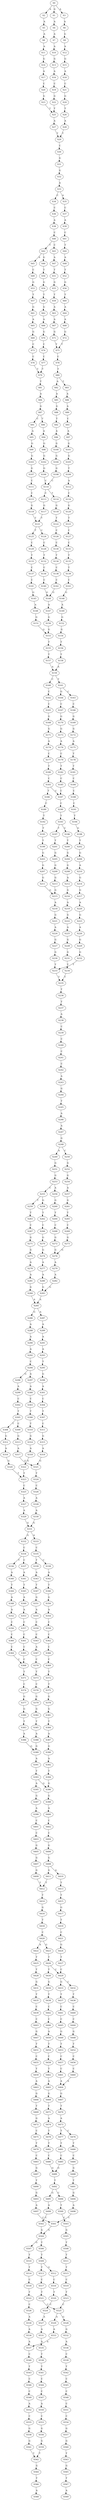 strict digraph  {
	S0 -> S1 [ label = G ];
	S0 -> S2 [ label = A ];
	S0 -> S3 [ label = A ];
	S1 -> S4 [ label = A ];
	S2 -> S5 [ label = A ];
	S3 -> S6 [ label = A ];
	S4 -> S7 [ label = A ];
	S5 -> S8 [ label = A ];
	S6 -> S9 [ label = G ];
	S7 -> S10 [ label = A ];
	S8 -> S11 [ label = A ];
	S9 -> S12 [ label = A ];
	S10 -> S13 [ label = G ];
	S11 -> S14 [ label = G ];
	S12 -> S15 [ label = G ];
	S13 -> S16 [ label = A ];
	S14 -> S17 [ label = A ];
	S15 -> S18 [ label = A ];
	S16 -> S19 [ label = C ];
	S17 -> S20 [ label = C ];
	S18 -> S21 [ label = C ];
	S19 -> S22 [ label = G ];
	S20 -> S23 [ label = G ];
	S21 -> S24 [ label = G ];
	S22 -> S25 [ label = T ];
	S23 -> S25 [ label = T ];
	S24 -> S26 [ label = T ];
	S25 -> S27 [ label = A ];
	S26 -> S28 [ label = A ];
	S27 -> S29 [ label = T ];
	S28 -> S29 [ label = T ];
	S29 -> S30 [ label = C ];
	S30 -> S31 [ label = G ];
	S31 -> S32 [ label = G ];
	S32 -> S33 [ label = A ];
	S33 -> S34 [ label = C ];
	S33 -> S35 [ label = A ];
	S34 -> S36 [ label = C ];
	S35 -> S37 [ label = C ];
	S36 -> S38 [ label = A ];
	S37 -> S39 [ label = A ];
	S38 -> S40 [ label = C ];
	S39 -> S41 [ label = C ];
	S40 -> S42 [ label = T ];
	S40 -> S43 [ label = C ];
	S41 -> S44 [ label = T ];
	S42 -> S45 [ label = A ];
	S42 -> S46 [ label = G ];
	S43 -> S47 [ label = A ];
	S44 -> S48 [ label = A ];
	S45 -> S49 [ label = C ];
	S46 -> S50 [ label = T ];
	S47 -> S51 [ label = T ];
	S48 -> S52 [ label = T ];
	S49 -> S53 [ label = G ];
	S50 -> S54 [ label = G ];
	S51 -> S55 [ label = G ];
	S52 -> S56 [ label = G ];
	S53 -> S57 [ label = T ];
	S54 -> S58 [ label = T ];
	S55 -> S59 [ label = T ];
	S56 -> S60 [ label = T ];
	S57 -> S61 [ label = G ];
	S58 -> S62 [ label = G ];
	S59 -> S63 [ label = A ];
	S60 -> S64 [ label = A ];
	S61 -> S65 [ label = A ];
	S62 -> S66 [ label = A ];
	S63 -> S67 [ label = A ];
	S64 -> S68 [ label = A ];
	S65 -> S69 [ label = G ];
	S66 -> S70 [ label = G ];
	S67 -> S71 [ label = G ];
	S68 -> S72 [ label = G ];
	S69 -> S73 [ label = C ];
	S70 -> S74 [ label = C ];
	S71 -> S75 [ label = T ];
	S72 -> S75 [ label = T ];
	S73 -> S76 [ label = C ];
	S74 -> S77 [ label = C ];
	S75 -> S78 [ label = C ];
	S76 -> S79 [ label = T ];
	S77 -> S79 [ label = T ];
	S78 -> S80 [ label = T ];
	S79 -> S81 [ label = T ];
	S80 -> S82 [ label = A ];
	S80 -> S83 [ label = T ];
	S81 -> S84 [ label = A ];
	S82 -> S85 [ label = A ];
	S83 -> S86 [ label = A ];
	S84 -> S87 [ label = G ];
	S85 -> S88 [ label = G ];
	S86 -> S89 [ label = A ];
	S87 -> S90 [ label = T ];
	S87 -> S91 [ label = C ];
	S88 -> S92 [ label = T ];
	S89 -> S93 [ label = C ];
	S90 -> S94 [ label = A ];
	S91 -> S95 [ label = A ];
	S92 -> S96 [ label = A ];
	S93 -> S97 [ label = A ];
	S94 -> S98 [ label = G ];
	S95 -> S99 [ label = G ];
	S96 -> S100 [ label = G ];
	S97 -> S101 [ label = G ];
	S98 -> S102 [ label = G ];
	S99 -> S103 [ label = G ];
	S100 -> S104 [ label = G ];
	S101 -> S105 [ label = G ];
	S102 -> S106 [ label = G ];
	S103 -> S107 [ label = G ];
	S104 -> S108 [ label = G ];
	S105 -> S109 [ label = T ];
	S106 -> S110 [ label = C ];
	S107 -> S111 [ label = C ];
	S108 -> S110 [ label = C ];
	S109 -> S112 [ label = A ];
	S110 -> S113 [ label = C ];
	S110 -> S114 [ label = T ];
	S111 -> S115 [ label = C ];
	S112 -> S116 [ label = C ];
	S113 -> S117 [ label = G ];
	S114 -> S118 [ label = G ];
	S115 -> S119 [ label = G ];
	S116 -> S120 [ label = G ];
	S117 -> S121 [ label = T ];
	S118 -> S122 [ label = T ];
	S119 -> S121 [ label = T ];
	S120 -> S123 [ label = T ];
	S121 -> S124 [ label = C ];
	S121 -> S125 [ label = T ];
	S122 -> S126 [ label = C ];
	S123 -> S127 [ label = C ];
	S124 -> S128 [ label = C ];
	S125 -> S129 [ label = C ];
	S126 -> S130 [ label = C ];
	S127 -> S131 [ label = C ];
	S128 -> S132 [ label = T ];
	S129 -> S133 [ label = T ];
	S130 -> S134 [ label = T ];
	S131 -> S135 [ label = T ];
	S132 -> S136 [ label = C ];
	S133 -> S137 [ label = C ];
	S134 -> S138 [ label = C ];
	S135 -> S139 [ label = T ];
	S136 -> S140 [ label = C ];
	S137 -> S141 [ label = C ];
	S138 -> S142 [ label = C ];
	S139 -> S143 [ label = C ];
	S140 -> S144 [ label = G ];
	S141 -> S145 [ label = G ];
	S142 -> S144 [ label = G ];
	S143 -> S146 [ label = G ];
	S144 -> S147 [ label = A ];
	S145 -> S148 [ label = A ];
	S146 -> S149 [ label = A ];
	S147 -> S150 [ label = G ];
	S148 -> S151 [ label = G ];
	S149 -> S152 [ label = G ];
	S150 -> S153 [ label = G ];
	S151 -> S153 [ label = G ];
	S152 -> S154 [ label = G ];
	S153 -> S155 [ label = T ];
	S154 -> S156 [ label = T ];
	S155 -> S157 [ label = T ];
	S156 -> S158 [ label = T ];
	S157 -> S159 [ label = A ];
	S158 -> S159 [ label = A ];
	S159 -> S160 [ label = C ];
	S159 -> S161 [ label = T ];
	S160 -> S162 [ label = C ];
	S161 -> S163 [ label = C ];
	S161 -> S164 [ label = G ];
	S162 -> S165 [ label = C ];
	S163 -> S166 [ label = C ];
	S164 -> S167 [ label = C ];
	S165 -> S168 [ label = G ];
	S166 -> S169 [ label = G ];
	S167 -> S170 [ label = G ];
	S168 -> S171 [ label = G ];
	S169 -> S172 [ label = G ];
	S170 -> S173 [ label = G ];
	S171 -> S174 [ label = A ];
	S172 -> S175 [ label = A ];
	S173 -> S176 [ label = A ];
	S174 -> S177 [ label = C ];
	S175 -> S178 [ label = T ];
	S176 -> S179 [ label = C ];
	S177 -> S180 [ label = T ];
	S178 -> S181 [ label = T ];
	S179 -> S182 [ label = T ];
	S180 -> S183 [ label = C ];
	S181 -> S184 [ label = C ];
	S182 -> S185 [ label = C ];
	S183 -> S186 [ label = T ];
	S183 -> S187 [ label = C ];
	S184 -> S188 [ label = C ];
	S185 -> S187 [ label = C ];
	S186 -> S189 [ label = C ];
	S187 -> S190 [ label = C ];
	S188 -> S191 [ label = C ];
	S189 -> S192 [ label = T ];
	S190 -> S193 [ label = T ];
	S191 -> S194 [ label = T ];
	S192 -> S195 [ label = T ];
	S193 -> S196 [ label = C ];
	S193 -> S197 [ label = T ];
	S194 -> S198 [ label = G ];
	S195 -> S199 [ label = T ];
	S196 -> S200 [ label = T ];
	S197 -> S201 [ label = T ];
	S198 -> S202 [ label = T ];
	S199 -> S203 [ label = G ];
	S200 -> S204 [ label = G ];
	S201 -> S205 [ label = G ];
	S202 -> S206 [ label = G ];
	S203 -> S207 [ label = G ];
	S204 -> S208 [ label = G ];
	S205 -> S209 [ label = G ];
	S206 -> S210 [ label = A ];
	S207 -> S211 [ label = G ];
	S208 -> S212 [ label = A ];
	S209 -> S213 [ label = G ];
	S210 -> S214 [ label = G ];
	S211 -> S215 [ label = G ];
	S212 -> S216 [ label = G ];
	S213 -> S215 [ label = G ];
	S214 -> S217 [ label = G ];
	S215 -> S218 [ label = A ];
	S216 -> S219 [ label = A ];
	S217 -> S220 [ label = A ];
	S218 -> S221 [ label = G ];
	S219 -> S222 [ label = G ];
	S220 -> S223 [ label = G ];
	S221 -> S224 [ label = A ];
	S222 -> S225 [ label = A ];
	S223 -> S226 [ label = A ];
	S224 -> S227 [ label = G ];
	S225 -> S228 [ label = G ];
	S226 -> S229 [ label = G ];
	S227 -> S230 [ label = G ];
	S228 -> S231 [ label = G ];
	S229 -> S232 [ label = G ];
	S230 -> S233 [ label = T ];
	S231 -> S234 [ label = T ];
	S232 -> S233 [ label = T ];
	S233 -> S235 [ label = T ];
	S234 -> S235 [ label = T ];
	S235 -> S236 [ label = T ];
	S236 -> S237 [ label = T ];
	S237 -> S238 [ label = A ];
	S238 -> S239 [ label = C ];
	S239 -> S240 [ label = C ];
	S240 -> S241 [ label = C ];
	S241 -> S242 [ label = C ];
	S242 -> S243 [ label = A ];
	S243 -> S244 [ label = G ];
	S244 -> S245 [ label = T ];
	S245 -> S246 [ label = A ];
	S246 -> S247 [ label = A ];
	S247 -> S248 [ label = G ];
	S248 -> S249 [ label = A ];
	S248 -> S250 [ label = C ];
	S249 -> S251 [ label = G ];
	S250 -> S252 [ label = G ];
	S251 -> S253 [ label = G ];
	S252 -> S254 [ label = G ];
	S253 -> S255 [ label = C ];
	S253 -> S256 [ label = A ];
	S254 -> S257 [ label = A ];
	S255 -> S258 [ label = G ];
	S255 -> S259 [ label = T ];
	S256 -> S260 [ label = G ];
	S257 -> S261 [ label = G ];
	S258 -> S262 [ label = T ];
	S259 -> S263 [ label = T ];
	S260 -> S264 [ label = T ];
	S261 -> S265 [ label = T ];
	S262 -> S266 [ label = C ];
	S263 -> S267 [ label = C ];
	S264 -> S268 [ label = C ];
	S265 -> S269 [ label = C ];
	S266 -> S270 [ label = G ];
	S267 -> S271 [ label = G ];
	S268 -> S272 [ label = G ];
	S269 -> S273 [ label = G ];
	S270 -> S274 [ label = G ];
	S271 -> S275 [ label = G ];
	S272 -> S276 [ label = G ];
	S273 -> S276 [ label = G ];
	S274 -> S277 [ label = A ];
	S275 -> S278 [ label = A ];
	S276 -> S279 [ label = A ];
	S277 -> S280 [ label = A ];
	S278 -> S281 [ label = A ];
	S279 -> S282 [ label = A ];
	S280 -> S283 [ label = G ];
	S281 -> S284 [ label = G ];
	S282 -> S283 [ label = G ];
	S283 -> S285 [ label = A ];
	S284 -> S285 [ label = A ];
	S285 -> S286 [ label = G ];
	S285 -> S287 [ label = A ];
	S286 -> S288 [ label = A ];
	S287 -> S289 [ label = A ];
	S288 -> S290 [ label = A ];
	S289 -> S291 [ label = A ];
	S290 -> S292 [ label = A ];
	S291 -> S293 [ label = A ];
	S292 -> S294 [ label = C ];
	S293 -> S295 [ label = T ];
	S294 -> S296 [ label = G ];
	S294 -> S297 [ label = A ];
	S295 -> S298 [ label = G ];
	S296 -> S299 [ label = A ];
	S297 -> S300 [ label = A ];
	S298 -> S301 [ label = A ];
	S299 -> S302 [ label = C ];
	S300 -> S303 [ label = C ];
	S301 -> S304 [ label = C ];
	S302 -> S305 [ label = T ];
	S303 -> S306 [ label = T ];
	S304 -> S307 [ label = T ];
	S305 -> S308 [ label = T ];
	S305 -> S309 [ label = C ];
	S306 -> S310 [ label = T ];
	S307 -> S311 [ label = C ];
	S308 -> S312 [ label = G ];
	S309 -> S313 [ label = G ];
	S310 -> S314 [ label = G ];
	S311 -> S315 [ label = G ];
	S312 -> S316 [ label = A ];
	S313 -> S317 [ label = A ];
	S314 -> S318 [ label = A ];
	S315 -> S319 [ label = A ];
	S316 -> S320 [ label = G ];
	S317 -> S321 [ label = G ];
	S318 -> S322 [ label = G ];
	S319 -> S321 [ label = G ];
	S320 -> S323 [ label = T ];
	S321 -> S324 [ label = T ];
	S322 -> S323 [ label = T ];
	S323 -> S325 [ label = C ];
	S324 -> S326 [ label = C ];
	S325 -> S327 [ label = A ];
	S326 -> S328 [ label = A ];
	S327 -> S329 [ label = A ];
	S328 -> S330 [ label = A ];
	S329 -> S331 [ label = G ];
	S330 -> S331 [ label = G ];
	S331 -> S332 [ label = G ];
	S331 -> S333 [ label = A ];
	S332 -> S334 [ label = C ];
	S333 -> S335 [ label = C ];
	S334 -> S336 [ label = T ];
	S334 -> S337 [ label = C ];
	S335 -> S338 [ label = C ];
	S335 -> S339 [ label = T ];
	S336 -> S340 [ label = A ];
	S337 -> S341 [ label = A ];
	S338 -> S342 [ label = A ];
	S339 -> S343 [ label = A ];
	S340 -> S344 [ label = T ];
	S341 -> S345 [ label = T ];
	S342 -> S346 [ label = T ];
	S343 -> S347 [ label = T ];
	S344 -> S348 [ label = A ];
	S345 -> S349 [ label = A ];
	S346 -> S350 [ label = G ];
	S347 -> S351 [ label = G ];
	S348 -> S352 [ label = A ];
	S349 -> S353 [ label = A ];
	S350 -> S354 [ label = A ];
	S351 -> S355 [ label = A ];
	S352 -> S356 [ label = C ];
	S353 -> S357 [ label = C ];
	S354 -> S358 [ label = C ];
	S355 -> S359 [ label = C ];
	S356 -> S360 [ label = C ];
	S357 -> S361 [ label = C ];
	S358 -> S362 [ label = C ];
	S359 -> S363 [ label = C ];
	S360 -> S364 [ label = C ];
	S361 -> S365 [ label = C ];
	S362 -> S366 [ label = C ];
	S363 -> S367 [ label = A ];
	S364 -> S368 [ label = C ];
	S365 -> S368 [ label = C ];
	S366 -> S369 [ label = C ];
	S367 -> S370 [ label = C ];
	S368 -> S371 [ label = T ];
	S369 -> S372 [ label = T ];
	S370 -> S373 [ label = T ];
	S371 -> S374 [ label = C ];
	S372 -> S375 [ label = T ];
	S373 -> S376 [ label = C ];
	S374 -> S377 [ label = G ];
	S375 -> S378 [ label = G ];
	S376 -> S379 [ label = G ];
	S377 -> S380 [ label = G ];
	S378 -> S381 [ label = G ];
	S379 -> S382 [ label = G ];
	S380 -> S383 [ label = T ];
	S381 -> S384 [ label = T ];
	S382 -> S385 [ label = T ];
	S383 -> S386 [ label = A ];
	S384 -> S387 [ label = A ];
	S385 -> S388 [ label = A ];
	S386 -> S389 [ label = G ];
	S387 -> S390 [ label = G ];
	S388 -> S389 [ label = G ];
	S389 -> S391 [ label = A ];
	S390 -> S392 [ label = A ];
	S391 -> S393 [ label = T ];
	S392 -> S394 [ label = T ];
	S393 -> S395 [ label = A ];
	S393 -> S396 [ label = G ];
	S394 -> S396 [ label = G ];
	S395 -> S397 [ label = G ];
	S396 -> S398 [ label = G ];
	S397 -> S399 [ label = A ];
	S398 -> S400 [ label = A ];
	S399 -> S401 [ label = C ];
	S400 -> S402 [ label = C ];
	S401 -> S403 [ label = C ];
	S402 -> S404 [ label = C ];
	S403 -> S405 [ label = G ];
	S404 -> S406 [ label = G ];
	S405 -> S407 [ label = G ];
	S406 -> S408 [ label = G ];
	S407 -> S409 [ label = G ];
	S408 -> S410 [ label = A ];
	S408 -> S411 [ label = G ];
	S409 -> S412 [ label = T ];
	S410 -> S413 [ label = T ];
	S411 -> S412 [ label = T ];
	S412 -> S414 [ label = T ];
	S413 -> S415 [ label = T ];
	S414 -> S416 [ label = G ];
	S415 -> S417 [ label = G ];
	S416 -> S418 [ label = T ];
	S417 -> S419 [ label = T ];
	S418 -> S420 [ label = C ];
	S419 -> S421 [ label = C ];
	S420 -> S422 [ label = A ];
	S420 -> S423 [ label = G ];
	S421 -> S424 [ label = G ];
	S422 -> S425 [ label = T ];
	S423 -> S426 [ label = T ];
	S424 -> S427 [ label = T ];
	S425 -> S428 [ label = T ];
	S426 -> S429 [ label = C ];
	S426 -> S430 [ label = T ];
	S427 -> S429 [ label = C ];
	S428 -> S431 [ label = G ];
	S429 -> S432 [ label = C ];
	S429 -> S433 [ label = G ];
	S430 -> S434 [ label = G ];
	S431 -> S435 [ label = T ];
	S432 -> S436 [ label = T ];
	S433 -> S437 [ label = T ];
	S434 -> S438 [ label = T ];
	S435 -> S439 [ label = C ];
	S436 -> S440 [ label = C ];
	S437 -> S441 [ label = C ];
	S438 -> S442 [ label = C ];
	S439 -> S443 [ label = C ];
	S440 -> S444 [ label = C ];
	S441 -> S445 [ label = C ];
	S442 -> S446 [ label = C ];
	S443 -> S447 [ label = G ];
	S444 -> S448 [ label = G ];
	S445 -> S449 [ label = G ];
	S446 -> S450 [ label = A ];
	S447 -> S451 [ label = T ];
	S448 -> S452 [ label = T ];
	S449 -> S453 [ label = T ];
	S450 -> S454 [ label = T ];
	S451 -> S455 [ label = C ];
	S452 -> S456 [ label = C ];
	S453 -> S457 [ label = C ];
	S454 -> S458 [ label = C ];
	S455 -> S459 [ label = T ];
	S456 -> S460 [ label = C ];
	S457 -> S461 [ label = C ];
	S458 -> S462 [ label = T ];
	S459 -> S463 [ label = A ];
	S460 -> S464 [ label = A ];
	S461 -> S464 [ label = A ];
	S462 -> S465 [ label = A ];
	S463 -> S466 [ label = G ];
	S464 -> S467 [ label = G ];
	S465 -> S468 [ label = G ];
	S466 -> S469 [ label = T ];
	S467 -> S470 [ label = T ];
	S468 -> S471 [ label = T ];
	S469 -> S472 [ label = G ];
	S470 -> S473 [ label = A ];
	S471 -> S474 [ label = A ];
	S472 -> S475 [ label = C ];
	S473 -> S476 [ label = C ];
	S473 -> S477 [ label = T ];
	S474 -> S478 [ label = T ];
	S475 -> S479 [ label = T ];
	S476 -> S480 [ label = T ];
	S477 -> S481 [ label = T ];
	S478 -> S482 [ label = T ];
	S479 -> S483 [ label = C ];
	S480 -> S484 [ label = C ];
	S481 -> S485 [ label = C ];
	S482 -> S486 [ label = C ];
	S483 -> S487 [ label = G ];
	S484 -> S488 [ label = G ];
	S485 -> S489 [ label = G ];
	S486 -> S489 [ label = G ];
	S487 -> S490 [ label = T ];
	S488 -> S491 [ label = T ];
	S489 -> S492 [ label = T ];
	S490 -> S493 [ label = G ];
	S491 -> S494 [ label = G ];
	S492 -> S495 [ label = G ];
	S492 -> S496 [ label = C ];
	S493 -> S497 [ label = A ];
	S494 -> S498 [ label = A ];
	S495 -> S499 [ label = A ];
	S496 -> S500 [ label = T ];
	S497 -> S501 [ label = C ];
	S498 -> S501 [ label = C ];
	S499 -> S502 [ label = C ];
	S500 -> S503 [ label = C ];
	S501 -> S504 [ label = G ];
	S502 -> S504 [ label = G ];
	S503 -> S505 [ label = G ];
	S504 -> S506 [ label = T ];
	S504 -> S507 [ label = G ];
	S505 -> S508 [ label = T ];
	S506 -> S509 [ label = T ];
	S507 -> S510 [ label = T ];
	S508 -> S511 [ label = T ];
	S509 -> S512 [ label = G ];
	S509 -> S513 [ label = T ];
	S510 -> S514 [ label = T ];
	S511 -> S515 [ label = T ];
	S512 -> S516 [ label = C ];
	S513 -> S517 [ label = C ];
	S514 -> S518 [ label = C ];
	S515 -> S519 [ label = C ];
	S516 -> S520 [ label = T ];
	S517 -> S521 [ label = T ];
	S518 -> S522 [ label = T ];
	S519 -> S523 [ label = T ];
	S520 -> S524 [ label = C ];
	S521 -> S525 [ label = C ];
	S522 -> S526 [ label = C ];
	S523 -> S525 [ label = C ];
	S524 -> S527 [ label = A ];
	S525 -> S528 [ label = G ];
	S525 -> S529 [ label = A ];
	S526 -> S530 [ label = A ];
	S527 -> S531 [ label = A ];
	S528 -> S532 [ label = G ];
	S529 -> S533 [ label = A ];
	S530 -> S534 [ label = A ];
	S531 -> S535 [ label = A ];
	S532 -> S536 [ label = A ];
	S533 -> S537 [ label = A ];
	S534 -> S537 [ label = A ];
	S535 -> S538 [ label = T ];
	S536 -> S539 [ label = C ];
	S537 -> S540 [ label = C ];
	S538 -> S541 [ label = T ];
	S539 -> S542 [ label = T ];
	S540 -> S543 [ label = T ];
	S541 -> S544 [ label = C ];
	S542 -> S545 [ label = C ];
	S543 -> S546 [ label = C ];
	S544 -> S547 [ label = C ];
	S545 -> S548 [ label = C ];
	S546 -> S549 [ label = C ];
	S547 -> S550 [ label = A ];
	S548 -> S551 [ label = C ];
	S549 -> S552 [ label = A ];
	S550 -> S553 [ label = C ];
	S551 -> S554 [ label = C ];
	S552 -> S555 [ label = C ];
	S553 -> S556 [ label = G ];
	S554 -> S557 [ label = G ];
	S555 -> S558 [ label = G ];
	S556 -> S559 [ label = G ];
	S557 -> S560 [ label = G ];
	S558 -> S561 [ label = G ];
	S559 -> S562 [ label = T ];
	S560 -> S563 [ label = T ];
	S561 -> S562 [ label = T ];
	S562 -> S564 [ label = G ];
	S563 -> S565 [ label = G ];
	S564 -> S566 [ label = T ];
	S565 -> S567 [ label = T ];
	S566 -> S568 [ label = A ];
	S567 -> S569 [ label = A ];
}
